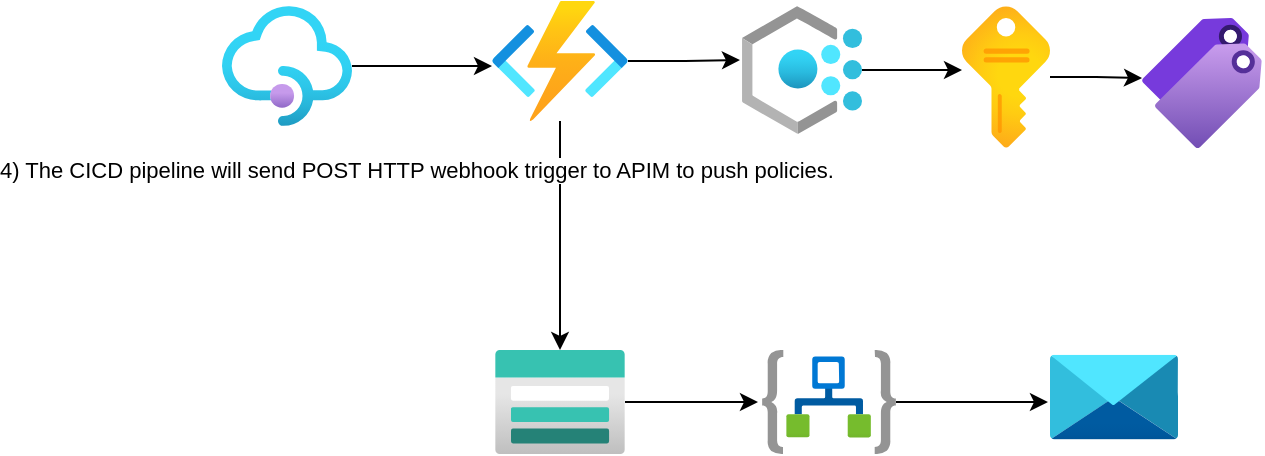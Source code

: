 <mxfile version="14.4.4" type="device"><diagram id="lkdxe1ud6Kd75DvgLwpj" name="Page-1"><mxGraphModel dx="1422" dy="906" grid="1" gridSize="10" guides="1" tooltips="1" connect="1" arrows="1" fold="1" page="1" pageScale="1" pageWidth="850" pageHeight="1100" math="0" shadow="0"><root><mxCell id="0"/><mxCell id="1" parent="0"/><mxCell id="StBvLjlmIONVKnsbTvux-15" style="edgeStyle=orthogonalEdgeStyle;rounded=0;orthogonalLoop=1;jettySize=auto;html=1;entryX=0;entryY=0.542;entryDx=0;entryDy=0;entryPerimeter=0;" parent="1" source="StBvLjlmIONVKnsbTvux-1" target="StBvLjlmIONVKnsbTvux-3" edge="1"><mxGeometry relative="1" as="geometry"/></mxCell><mxCell id="StBvLjlmIONVKnsbTvux-1" value="" style="aspect=fixed;html=1;points=[];align=center;image;fontSize=12;image=img/lib/azure2/app_services/API_Management_Services.svg;" parent="1" vertex="1"><mxGeometry x="290" y="148" width="65" height="60" as="geometry"/></mxCell><mxCell id="StBvLjlmIONVKnsbTvux-16" style="edgeStyle=orthogonalEdgeStyle;rounded=0;orthogonalLoop=1;jettySize=auto;html=1;entryX=-0.017;entryY=0.422;entryDx=0;entryDy=0;entryPerimeter=0;" parent="1" source="StBvLjlmIONVKnsbTvux-3" target="StBvLjlmIONVKnsbTvux-9" edge="1"><mxGeometry relative="1" as="geometry"/></mxCell><mxCell id="StBvLjlmIONVKnsbTvux-19" style="edgeStyle=orthogonalEdgeStyle;rounded=0;orthogonalLoop=1;jettySize=auto;html=1;" parent="1" source="StBvLjlmIONVKnsbTvux-3" edge="1"><mxGeometry relative="1" as="geometry"><mxPoint x="459" y="320" as="targetPoint"/></mxGeometry></mxCell><mxCell id="StBvLjlmIONVKnsbTvux-3" value="" style="aspect=fixed;html=1;points=[];align=center;image;fontSize=12;image=img/lib/azure2/compute/Function_Apps.svg;" parent="1" vertex="1"><mxGeometry x="425" y="145.5" width="68" height="60" as="geometry"/></mxCell><mxCell id="StBvLjlmIONVKnsbTvux-5" value="" style="aspect=fixed;html=1;points=[];align=center;image;fontSize=12;image=img/lib/azure2/general/Tags.svg;" parent="1" vertex="1"><mxGeometry x="750" y="154" width="60" height="65" as="geometry"/></mxCell><mxCell id="StBvLjlmIONVKnsbTvux-20" style="edgeStyle=orthogonalEdgeStyle;rounded=0;orthogonalLoop=1;jettySize=auto;html=1;entryX=-0.03;entryY=0.5;entryDx=0;entryDy=0;entryPerimeter=0;" parent="1" source="StBvLjlmIONVKnsbTvux-7" target="StBvLjlmIONVKnsbTvux-11" edge="1"><mxGeometry relative="1" as="geometry"/></mxCell><mxCell id="StBvLjlmIONVKnsbTvux-7" value="" style="aspect=fixed;html=1;points=[];align=center;image;fontSize=12;image=img/lib/azure2/storage/Storage_Accounts.svg;" parent="1" vertex="1"><mxGeometry x="426.5" y="320" width="65" height="52" as="geometry"/></mxCell><mxCell id="StBvLjlmIONVKnsbTvux-18" style="edgeStyle=orthogonalEdgeStyle;rounded=0;orthogonalLoop=1;jettySize=auto;html=1;entryX=0;entryY=0.462;entryDx=0;entryDy=0;entryPerimeter=0;" parent="1" source="StBvLjlmIONVKnsbTvux-8" target="StBvLjlmIONVKnsbTvux-5" edge="1"><mxGeometry relative="1" as="geometry"/></mxCell><mxCell id="StBvLjlmIONVKnsbTvux-8" value="" style="aspect=fixed;html=1;points=[];align=center;image;fontSize=12;image=img/lib/azure2/general/Subscriptions.svg;" parent="1" vertex="1"><mxGeometry x="660" y="148" width="44" height="71" as="geometry"/></mxCell><mxCell id="StBvLjlmIONVKnsbTvux-17" style="edgeStyle=orthogonalEdgeStyle;rounded=0;orthogonalLoop=1;jettySize=auto;html=1;entryX=0;entryY=0.451;entryDx=0;entryDy=0;entryPerimeter=0;" parent="1" source="StBvLjlmIONVKnsbTvux-9" target="StBvLjlmIONVKnsbTvux-8" edge="1"><mxGeometry relative="1" as="geometry"/></mxCell><mxCell id="StBvLjlmIONVKnsbTvux-9" value="" style="aspect=fixed;html=1;points=[];align=center;image;fontSize=12;image=img/lib/azure2/management_governance/Policy.svg;" parent="1" vertex="1"><mxGeometry x="550" y="148" width="60" height="64" as="geometry"/></mxCell><mxCell id="StBvLjlmIONVKnsbTvux-21" style="edgeStyle=orthogonalEdgeStyle;rounded=0;orthogonalLoop=1;jettySize=auto;html=1;entryX=-0.016;entryY=0.558;entryDx=0;entryDy=0;entryPerimeter=0;" parent="1" source="StBvLjlmIONVKnsbTvux-11" target="StBvLjlmIONVKnsbTvux-12" edge="1"><mxGeometry relative="1" as="geometry"/></mxCell><mxCell id="StBvLjlmIONVKnsbTvux-11" value="" style="aspect=fixed;html=1;points=[];align=center;image;fontSize=12;image=img/lib/azure2/integration/Logic_Apps.svg;" parent="1" vertex="1"><mxGeometry x="560" y="320" width="67" height="52" as="geometry"/></mxCell><mxCell id="StBvLjlmIONVKnsbTvux-12" value="" style="aspect=fixed;html=1;points=[];align=center;image;fontSize=12;image=img/lib/azure2/storage/Data_Share_Invitations.svg;" parent="1" vertex="1"><mxGeometry x="704" y="322" width="64" height="43" as="geometry"/></mxCell><mxCell id="DdpxcESt_KLtohD6cEpv-6" value="4) The CICD pipeline will send POST HTTP webhook trigger to APIM to push policies." style="edgeLabel;html=1;align=center;verticalAlign=middle;resizable=0;points=[];" vertex="1" connectable="0" parent="1"><mxGeometry x="390" y="230" as="geometry"><mxPoint x="-3" as="offset"/></mxGeometry></mxCell></root></mxGraphModel></diagram></mxfile>